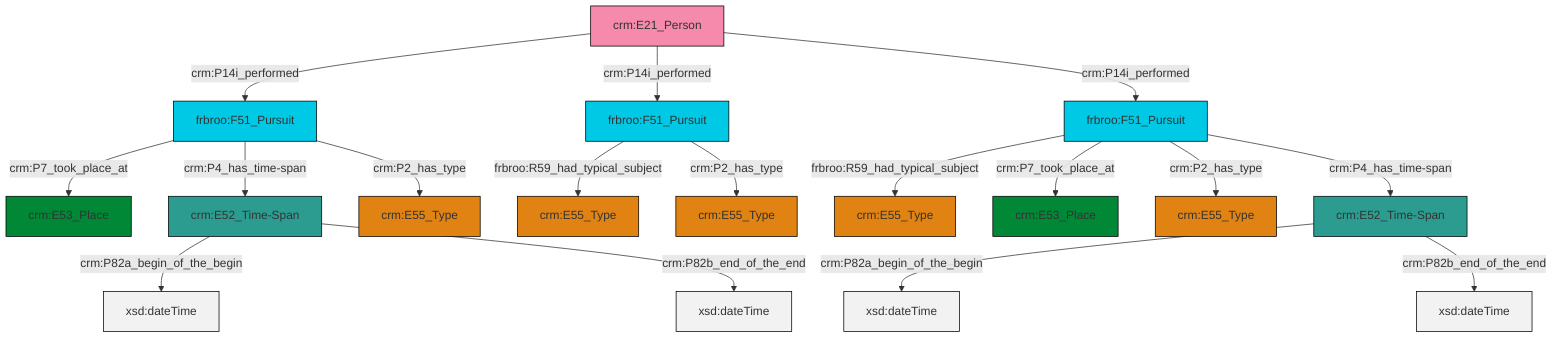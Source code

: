 graph TD
classDef Literal fill:#f2f2f2,stroke:#000000;
classDef CRM_Entity fill:#FFFFFF,stroke:#000000;
classDef Temporal_Entity fill:#00C9E6, stroke:#000000;
classDef Type fill:#E18312, stroke:#000000;
classDef Time-Span fill:#2C9C91, stroke:#000000;
classDef Appellation fill:#FFEB7F, stroke:#000000;
classDef Place fill:#008836, stroke:#000000;
classDef Persistent_Item fill:#B266B2, stroke:#000000;
classDef Conceptual_Object fill:#FFD700, stroke:#000000;
classDef Physical_Thing fill:#D2B48C, stroke:#000000;
classDef Actor fill:#f58aad, stroke:#000000;
classDef PC_Classes fill:#4ce600, stroke:#000000;
classDef Multi fill:#cccccc,stroke:#000000;

0["crm:E52_Time-Span"]:::Time-Span -->|crm:P82a_begin_of_the_begin| 1[xsd:dateTime]:::Literal
6["crm:E52_Time-Span"]:::Time-Span -->|crm:P82a_begin_of_the_begin| 7[xsd:dateTime]:::Literal
10["frbroo:F51_Pursuit"]:::Temporal_Entity -->|crm:P7_took_place_at| 11["crm:E53_Place"]:::Place
10["frbroo:F51_Pursuit"]:::Temporal_Entity -->|crm:P4_has_time-span| 0["crm:E52_Time-Span"]:::Time-Span
6["crm:E52_Time-Span"]:::Time-Span -->|crm:P82b_end_of_the_end| 16[xsd:dateTime]:::Literal
17["crm:E21_Person"]:::Actor -->|crm:P14i_performed| 10["frbroo:F51_Pursuit"]:::Temporal_Entity
10["frbroo:F51_Pursuit"]:::Temporal_Entity -->|crm:P2_has_type| 13["crm:E55_Type"]:::Type
23["frbroo:F51_Pursuit"]:::Temporal_Entity -->|frbroo:R59_had_typical_subject| 19["crm:E55_Type"]:::Type
23["frbroo:F51_Pursuit"]:::Temporal_Entity -->|crm:P7_took_place_at| 4["crm:E53_Place"]:::Place
23["frbroo:F51_Pursuit"]:::Temporal_Entity -->|crm:P2_has_type| 2["crm:E55_Type"]:::Type
23["frbroo:F51_Pursuit"]:::Temporal_Entity -->|crm:P4_has_time-span| 6["crm:E52_Time-Span"]:::Time-Span
25["frbroo:F51_Pursuit"]:::Temporal_Entity -->|frbroo:R59_had_typical_subject| 21["crm:E55_Type"]:::Type
17["crm:E21_Person"]:::Actor -->|crm:P14i_performed| 25["frbroo:F51_Pursuit"]:::Temporal_Entity
25["frbroo:F51_Pursuit"]:::Temporal_Entity -->|crm:P2_has_type| 8["crm:E55_Type"]:::Type
0["crm:E52_Time-Span"]:::Time-Span -->|crm:P82b_end_of_the_end| 30[xsd:dateTime]:::Literal
17["crm:E21_Person"]:::Actor -->|crm:P14i_performed| 23["frbroo:F51_Pursuit"]:::Temporal_Entity